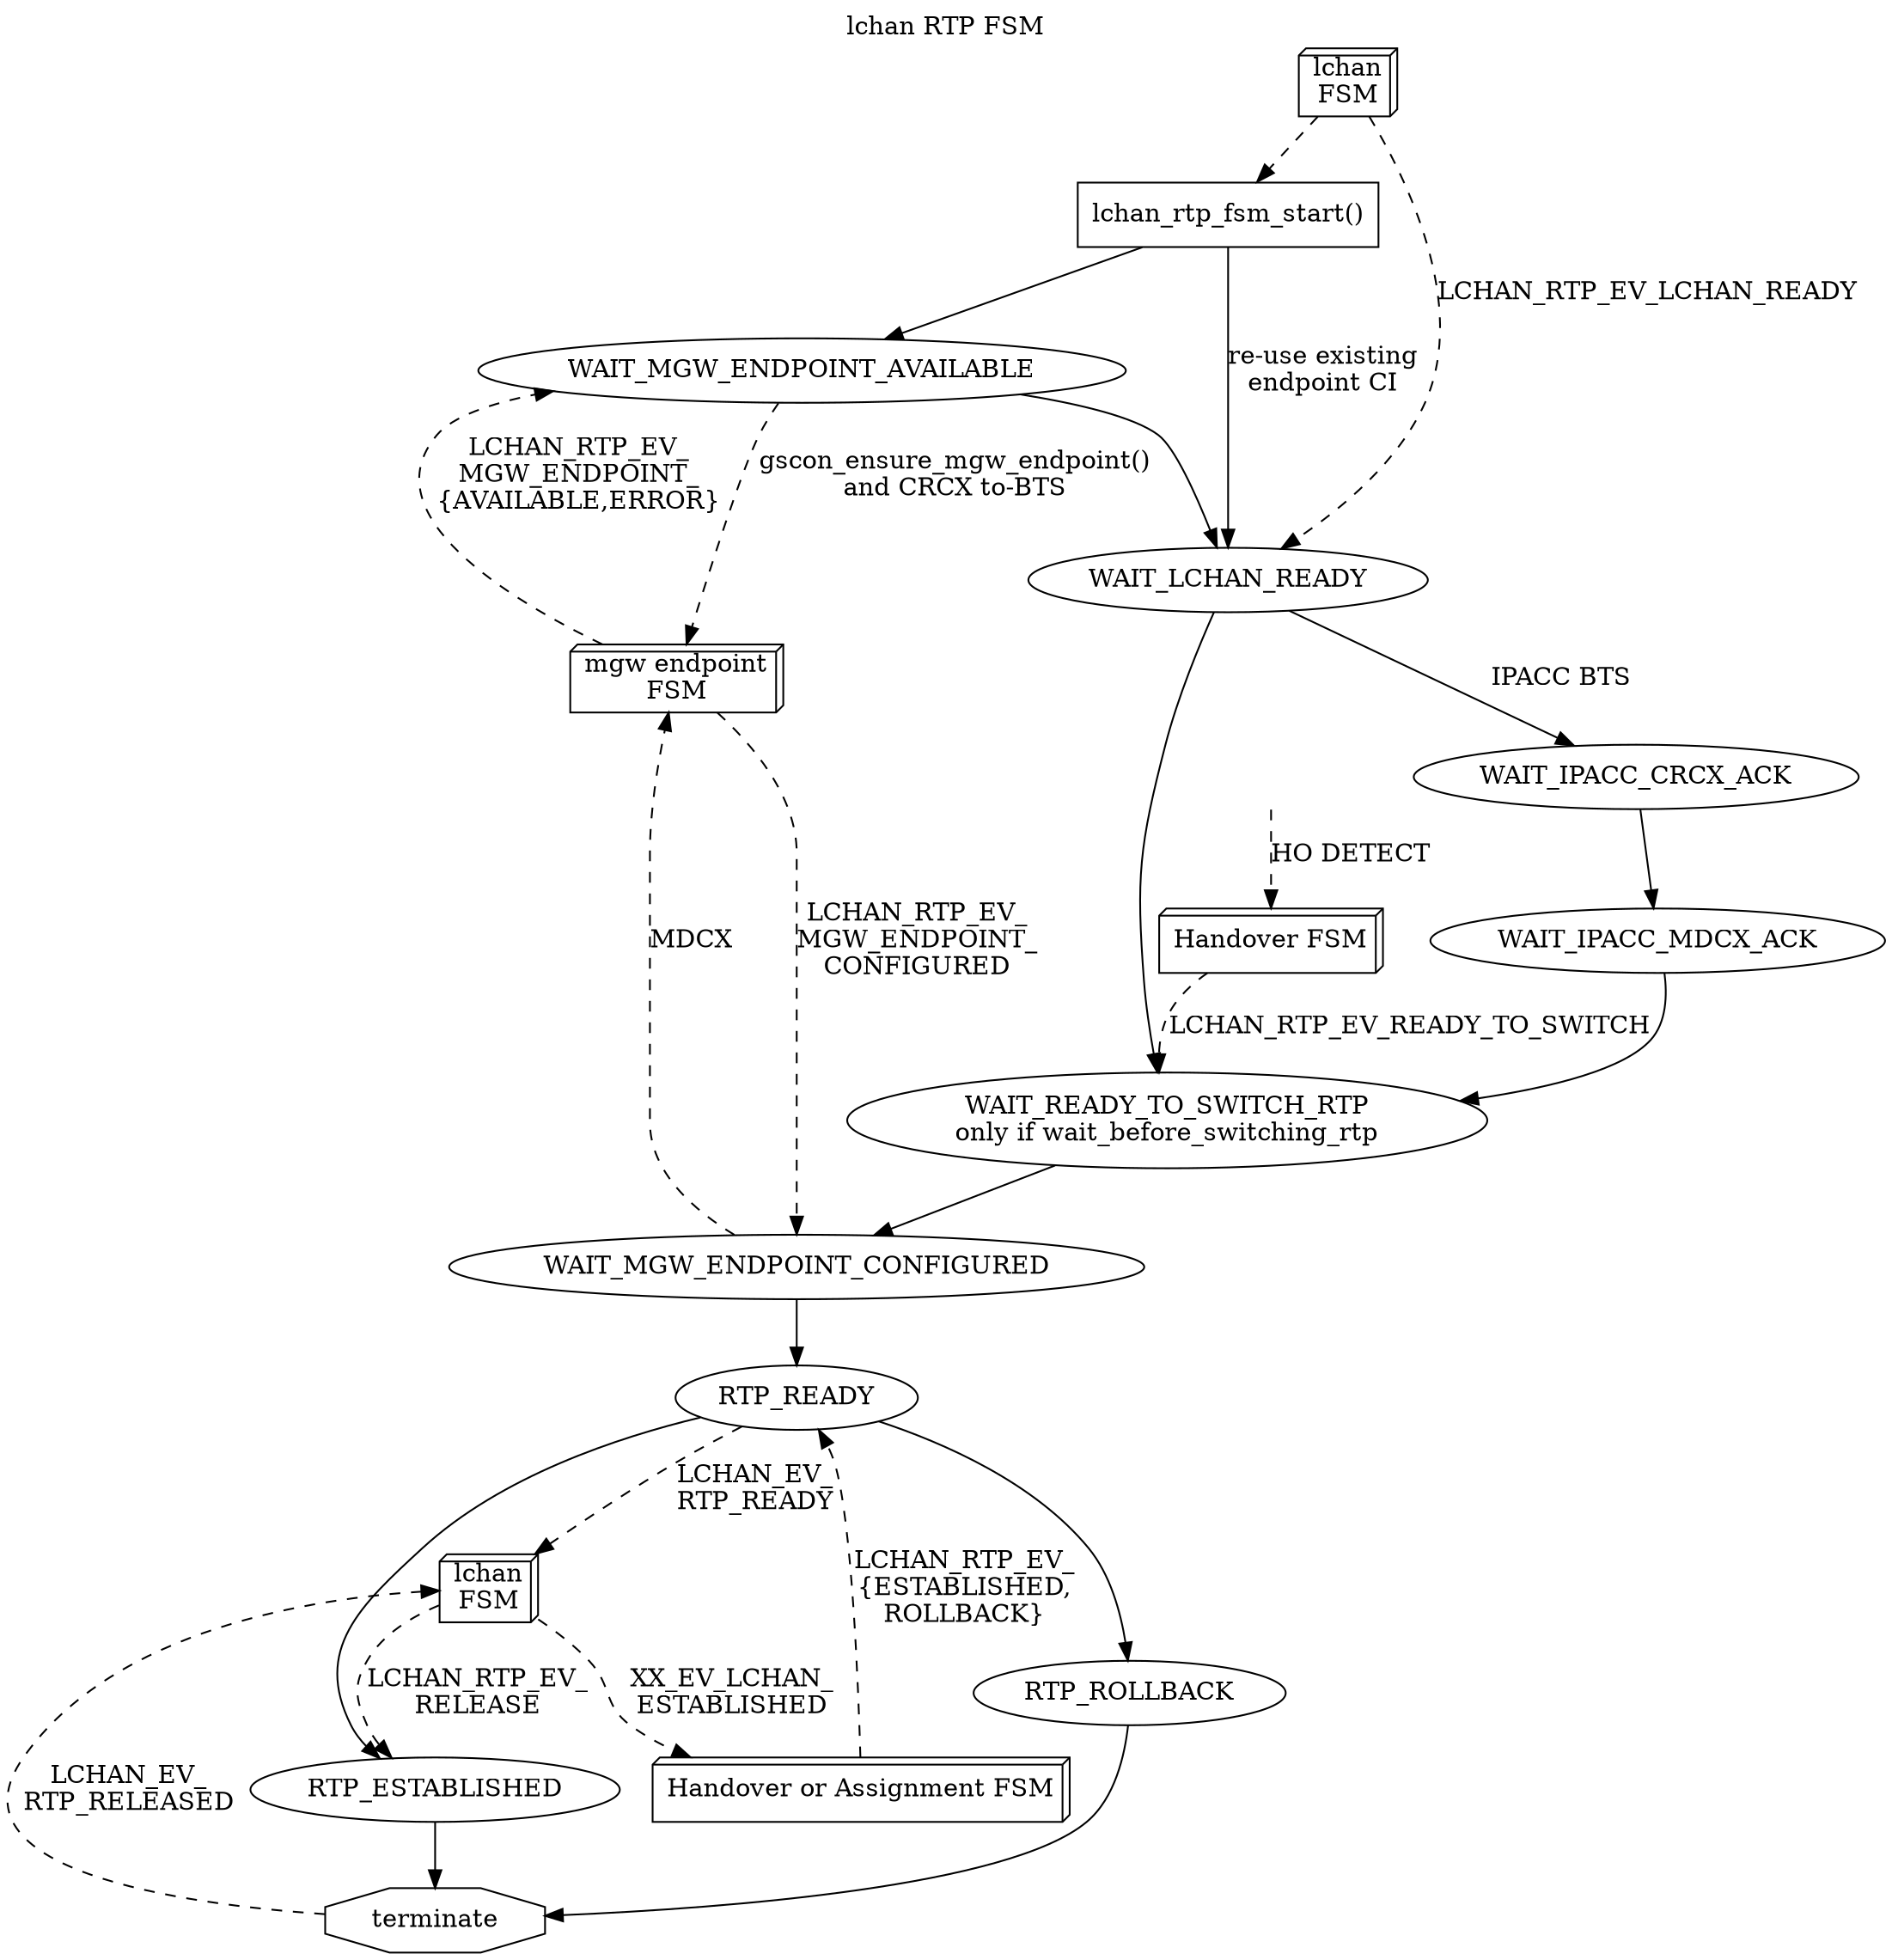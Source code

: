 digraph G {
rankdir=TB
labelloc=t; label="lchan RTP FSM"
	
	lchan [label="lchan\nFSM",shape=box3d]
	lchan2 [label="lchan\nFSM",shape=box3d]
	ho_as [label="Handover or Assignment FSM",shape=box3d]
	invisible [style=invisible]
	ho [label="Handover FSM",shape=box3d]
	mgwep [label="mgw endpoint\nFSM",shape=box3d]
	start [label="lchan_rtp_fsm_start()",shape=box]
	WAIT_READY_TO_SWITCH_RTP [label="WAIT_READY_TO_SWITCH_RTP\nonly if wait_before_switching_rtp"]
	terminate [shape=octagon]

	lchan -> start [style=dashed]
	start -> WAIT_MGW_ENDPOINT_AVAILABLE
	start -> WAIT_LCHAN_READY [label="re-use existing\nendpoint CI"]

	WAIT_MGW_ENDPOINT_AVAILABLE -> mgwep [label="gscon_ensure_mgw_endpoint()\nand CRCX to-BTS",style=dashed]
	mgwep -> WAIT_MGW_ENDPOINT_AVAILABLE [label="LCHAN_RTP_EV_\nMGW_ENDPOINT_\n{AVAILABLE,ERROR}",style=dashed]
	WAIT_MGW_ENDPOINT_AVAILABLE -> WAIT_LCHAN_READY

	lchan -> WAIT_LCHAN_READY [label="LCHAN_RTP_EV_LCHAN_READY",style=dashed]
	WAIT_LCHAN_READY -> WAIT_IPACC_CRCX_ACK [label="IPACC BTS"]
	WAIT_LCHAN_READY -> WAIT_READY_TO_SWITCH_RTP
	WAIT_IPACC_CRCX_ACK -> WAIT_IPACC_MDCX_ACK
	WAIT_IPACC_MDCX_ACK -> WAIT_READY_TO_SWITCH_RTP
	invisible -> ho [label="HO DETECT",style=dashed]
	ho -> WAIT_READY_TO_SWITCH_RTP [label="LCHAN_RTP_EV_READY_TO_SWITCH",style=dashed]
	WAIT_READY_TO_SWITCH_RTP -> WAIT_MGW_ENDPOINT_CONFIGURED
	WAIT_MGW_ENDPOINT_CONFIGURED -> mgwep [label="MDCX",style=dashed]
	mgwep -> WAIT_MGW_ENDPOINT_CONFIGURED [label="LCHAN_RTP_EV_\nMGW_ENDPOINT_\nCONFIGURED",style=dashed]
	WAIT_MGW_ENDPOINT_CONFIGURED -> RTP_READY
	RTP_READY -> lchan2 [label="LCHAN_EV_\nRTP_READY",style=dashed]
	RTP_READY -> RTP_ESTABLISHED
	lchan2 -> RTP_ESTABLISHED [label="LCHAN_RTP_EV_\nRELEASE",style=dashed]
	RTP_ESTABLISHED -> terminate
	RTP_READY -> RTP_ROLLBACK
	RTP_ROLLBACK -> terminate
	terminate -> lchan2 [label="LCHAN_EV_\nRTP_RELEASED",style=dashed]

	lchan2 -> ho_as [label="XX_EV_LCHAN_\nESTABLISHED",style=dashed]
	ho_as -> RTP_READY [label="LCHAN_RTP_EV_\n{ESTABLISHED,\nROLLBACK}",style=dashed]
}
